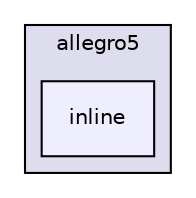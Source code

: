 digraph "src/packages/Allegro.5.2.2.1/build/native/include/allegro5/inline" {
  compound=true
  node [ fontsize="10", fontname="Helvetica"];
  edge [ labelfontsize="10", labelfontname="Helvetica"];
  subgraph clusterdir_7400d09b5806ddf7f17843469fbebf51 {
    graph [ bgcolor="#ddddee", pencolor="black", label="allegro5" fontname="Helvetica", fontsize="10", URL="dir_7400d09b5806ddf7f17843469fbebf51.html"]
  dir_70321c877c236b492a3157f3ea70ac94 [shape=box, label="inline", style="filled", fillcolor="#eeeeff", pencolor="black", URL="dir_70321c877c236b492a3157f3ea70ac94.html"];
  }
}
